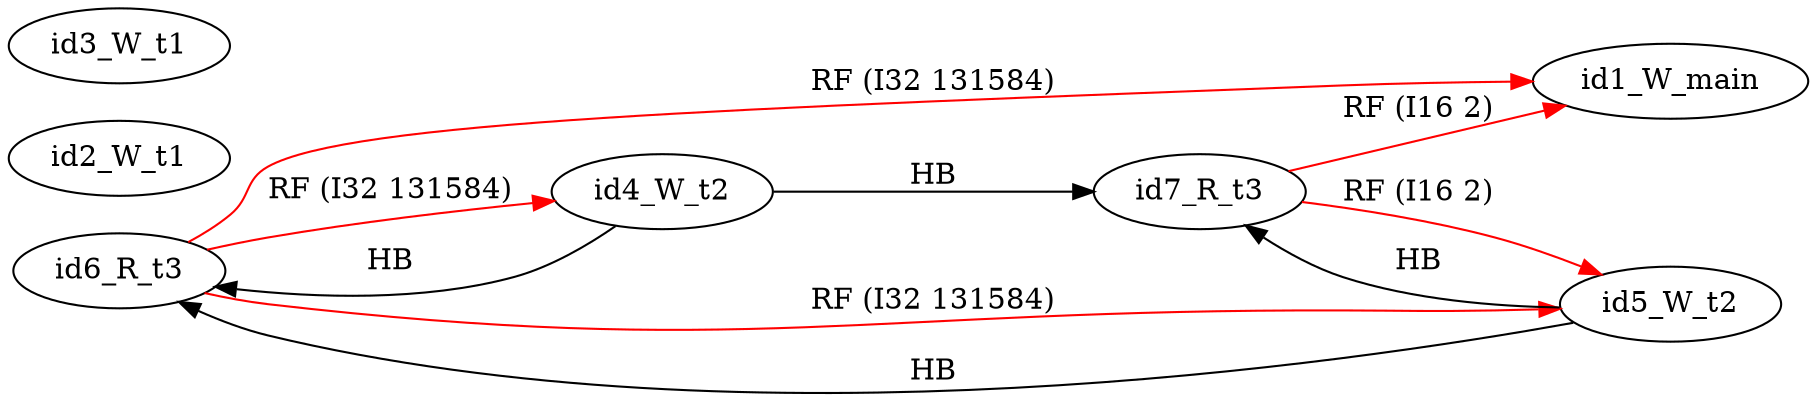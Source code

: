 digraph memory_model {
rankdir=LR;
splines=true; esep=0.5;
id6_R_t3 -> id1_W_main [label = "RF (I32 131584)", color="red"];
id6_R_t3 -> id4_W_t2 [label = "RF (I32 131584)", color="red"];
id6_R_t3 -> id5_W_t2 [label = "RF (I32 131584)", color="red"];
id7_R_t3 -> id1_W_main [label = "RF (I16 2)", color="red"];
id7_R_t3 -> id5_W_t2 [label = "RF (I16 2)", color="red"];
id4_W_t2 -> id6_R_t3 [label = "HB", color="black"];
id4_W_t2 -> id7_R_t3 [label = "HB", color="black"];
id5_W_t2 -> id6_R_t3 [label = "HB", color="black"];
id5_W_t2 -> id7_R_t3 [label = "HB", color="black"];
id1_W_main [pos="5.0,4!"]
id2_W_t1 [pos="0,2!"]
id3_W_t1 [pos="0,0!"]
id4_W_t2 [pos="5,2!"]
id5_W_t2 [pos="5,0!"]
id6_R_t3 [pos="10,2!"]
id7_R_t3 [pos="10,0!"]
}